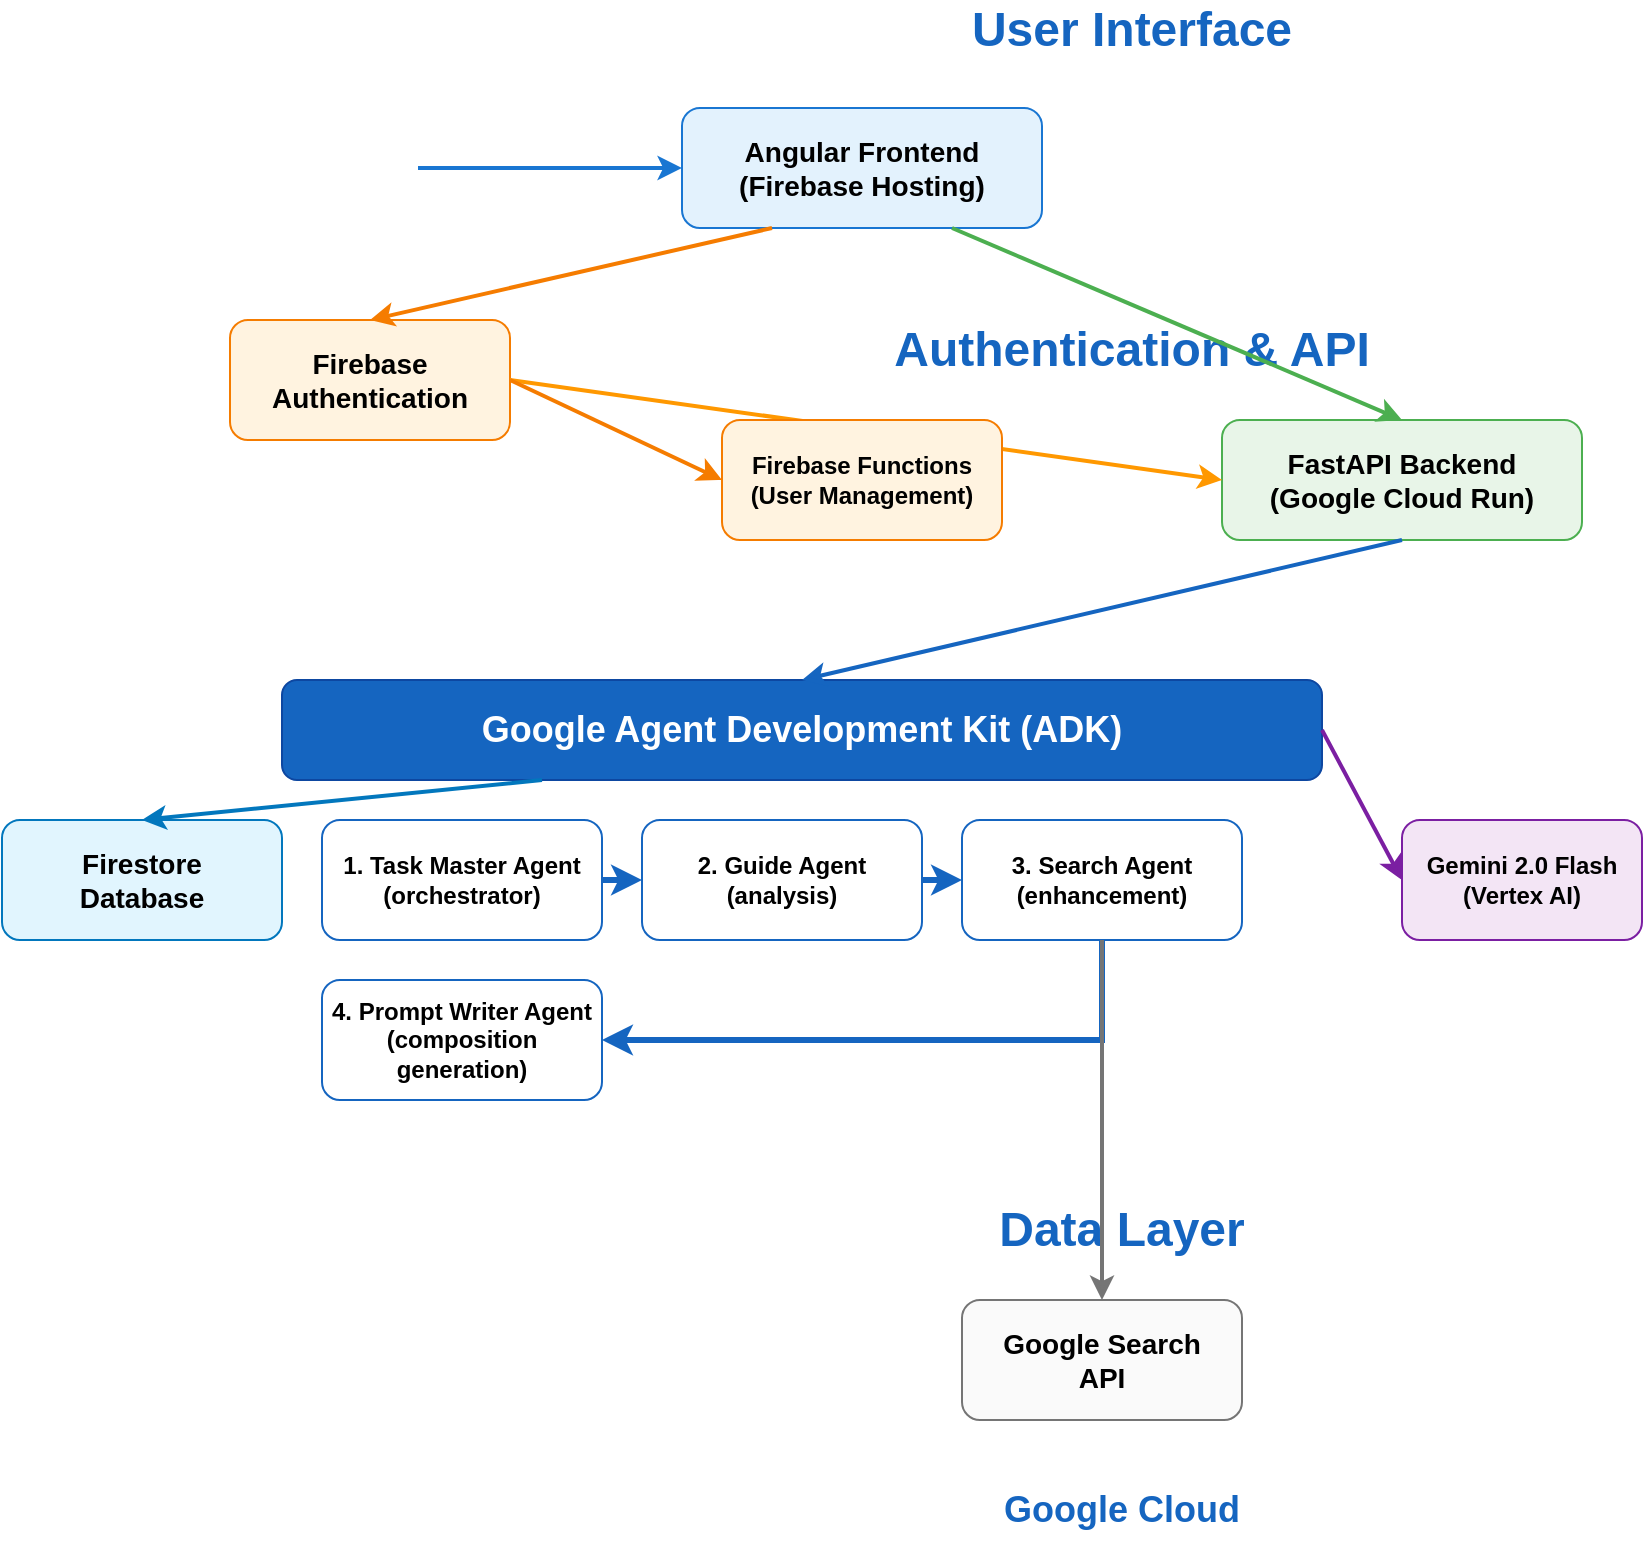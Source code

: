 <mxfile>
    <diagram name="82ndrop Architecture" id="82ndrop-architecture">
        <mxGraphModel dx="1251" dy="1853" grid="1" gridSize="10" guides="1" tooltips="1" connect="1" arrows="1" fold="1" page="1" pageScale="1" pageWidth="1169" pageHeight="827" math="0" shadow="0">
            <root>
                <mxCell id="0"/>
                <mxCell id="1" parent="0"/>
                <mxCell id="2" value="User Interface" style="text;html=1;strokeColor=none;fillColor=none;align=center;verticalAlign=middle;whiteSpace=wrap;rounded=0;fontSize=24;fontStyle=1;fontColor=#1565C0;" parent="1" vertex="1">
                    <mxGeometry x="485" y="40" width="200" height="30" as="geometry"/>
                </mxCell>
                <mxCell id="3" value="" style="shape=image;html=1;verticalAlign=top;verticalLabelPosition=bottom;labelBackgroundColor=#ffffff;imageAspect=0;aspect=fixed;image=https://cdn1.iconfinder.com/data/icons/user-pictures/100/unknown-128.png;fontSize=12;" parent="1" vertex="1">
                    <mxGeometry x="120" y="100" width="48" height="48" as="geometry"/>
                </mxCell>
                <mxCell id="4" value="" style="shape=image;html=1;verticalAlign=top;verticalLabelPosition=bottom;labelBackgroundColor=#ffffff;imageAspect=0;aspect=fixed;image=https://cdn4.iconfinder.com/data/icons/small-n-flat/24/monitor-128.png;fontSize=12;" parent="1" vertex="1">
                    <mxGeometry x="180" y="100" width="48" height="48" as="geometry"/>
                </mxCell>
                <mxCell id="5" value="Angular Frontend&#xa;(Firebase Hosting)" style="rounded=1;whiteSpace=wrap;html=1;fillColor=#E3F2FD;strokeColor=#1976D2;fontSize=14;fontStyle=1;" parent="1" vertex="1">
                    <mxGeometry x="360" y="94" width="180" height="60" as="geometry"/>
                </mxCell>
                <mxCell id="6" value="" style="endArrow=classic;html=1;rounded=0;exitX=1;exitY=0.5;exitDx=0;exitDy=0;entryX=0;entryY=0.5;entryDx=0;entryDy=0;strokeWidth=2;strokeColor=#1976D2;" parent="1" source="4" target="5" edge="1">
                    <mxGeometry width="50" height="50" relative="1" as="geometry">
                        <mxPoint x="520" y="300" as="sourcePoint"/>
                        <mxPoint x="570" y="250" as="targetPoint"/>
                    </mxGeometry>
                </mxCell>
                <mxCell id="7" value="Authentication &amp; API" style="text;html=1;strokeColor=none;fillColor=none;align=center;verticalAlign=middle;whiteSpace=wrap;rounded=0;fontSize=24;fontStyle=1;fontColor=#1565C0;" parent="1" vertex="1">
                    <mxGeometry x="465" y="200" width="240" height="30" as="geometry"/>
                </mxCell>
                <mxCell id="8" value="Firebase&#xa;Authentication" style="rounded=1;whiteSpace=wrap;html=1;fillColor=#FFF3E0;strokeColor=#F57C00;fontSize=14;fontStyle=1;" parent="1" vertex="1">
                    <mxGeometry x="134" y="200" width="140" height="60" as="geometry"/>
                </mxCell>
                <mxCell id="9" value="FastAPI Backend&#xa;(Google Cloud Run)" style="rounded=1;whiteSpace=wrap;html=1;fillColor=#E8F5E8;strokeColor=#4CAF50;fontSize=14;fontStyle=1;" parent="1" vertex="1">
                    <mxGeometry x="630" y="250" width="180" height="60" as="geometry"/>
                </mxCell>
                <mxCell id="10" value="" style="endArrow=classic;html=1;rounded=0;exitX=0.25;exitY=1;exitDx=0;exitDy=0;entryX=0.5;entryY=0;entryDx=0;entryDy=0;strokeWidth=2;strokeColor=#F57C00;" parent="1" source="5" target="8" edge="1">
                    <mxGeometry width="50" height="50" relative="1" as="geometry">
                        <mxPoint x="520" y="300" as="sourcePoint"/>
                        <mxPoint x="570" y="250" as="targetPoint"/>
                    </mxGeometry>
                </mxCell>
                <mxCell id="11" value="" style="endArrow=classic;html=1;rounded=0;exitX=0.75;exitY=1;exitDx=0;exitDy=0;entryX=0.5;entryY=0;entryDx=0;entryDy=0;strokeWidth=2;strokeColor=#4CAF50;" parent="1" source="5" target="9" edge="1">
                    <mxGeometry width="50" height="50" relative="1" as="geometry">
                        <mxPoint x="520" y="300" as="sourcePoint"/>
                        <mxPoint x="570" y="250" as="targetPoint"/>
                    </mxGeometry>
                </mxCell>
                <mxCell id="12" value="" style="endArrow=classic;html=1;rounded=0;exitX=1;exitY=0.5;exitDx=0;exitDy=0;entryX=0;entryY=0.5;entryDx=0;entryDy=0;strokeWidth=2;strokeColor=#FF9800;" parent="1" source="8" target="9" edge="1">
                    <mxGeometry width="50" height="50" relative="1" as="geometry">
                        <mxPoint x="520" y="300" as="sourcePoint"/>
                        <mxPoint x="570" y="250" as="targetPoint"/>
                    </mxGeometry>
                </mxCell>
                <mxCell id="13" value="Google Agent Development Kit (ADK)" style="rounded=1;whiteSpace=wrap;html=1;fillColor=#1565C0;strokeColor=#0D47A1;fontSize=18;fontStyle=1;fontColor=white;" parent="1" vertex="1">
                    <mxGeometry x="160" y="380" width="520" height="50" as="geometry"/>
                </mxCell>
                <mxCell id="14" value="1. Task Master Agent&#xa;(orchestrator)" style="rounded=1;whiteSpace=wrap;html=1;fillColor=#FFFFFF;strokeColor=#1565C0;fontSize=12;fontStyle=1;" parent="1" vertex="1">
                    <mxGeometry x="180" y="450" width="140" height="60" as="geometry"/>
                </mxCell>
                <mxCell id="15" value="2. Guide Agent&#xa;(analysis)" style="rounded=1;whiteSpace=wrap;html=1;fillColor=#FFFFFF;strokeColor=#1565C0;fontSize=12;fontStyle=1;" parent="1" vertex="1">
                    <mxGeometry x="340" y="450" width="140" height="60" as="geometry"/>
                </mxCell>
                <mxCell id="16" value="3. Search Agent&#xa;(enhancement)" style="rounded=1;whiteSpace=wrap;html=1;fillColor=#FFFFFF;strokeColor=#1565C0;fontSize=12;fontStyle=1;" parent="1" vertex="1">
                    <mxGeometry x="500" y="450" width="140" height="60" as="geometry"/>
                </mxCell>
                <mxCell id="17" value="4. Prompt Writer Agent&#xa;(composition generation)" style="rounded=1;whiteSpace=wrap;html=1;fillColor=#FFFFFF;strokeColor=#1565C0;fontSize=12;fontStyle=1;" parent="1" vertex="1">
                    <mxGeometry x="180" y="530" width="140" height="60" as="geometry"/>
                </mxCell>
                <mxCell id="18" value="" style="endArrow=classic;html=1;rounded=0;exitX=1;exitY=0.5;exitDx=0;exitDy=0;entryX=0;entryY=0.5;entryDx=0;entryDy=0;strokeWidth=3;strokeColor=#1565C0;" parent="1" source="14" target="15" edge="1">
                    <mxGeometry width="50" height="50" relative="1" as="geometry">
                        <mxPoint x="520" y="500" as="sourcePoint"/>
                        <mxPoint x="570" y="450" as="targetPoint"/>
                    </mxGeometry>
                </mxCell>
                <mxCell id="19" value="" style="endArrow=classic;html=1;rounded=0;exitX=1;exitY=0.5;exitDx=0;exitDy=0;entryX=0;entryY=0.5;entryDx=0;entryDy=0;strokeWidth=3;strokeColor=#1565C0;" parent="1" source="15" target="16" edge="1">
                    <mxGeometry width="50" height="50" relative="1" as="geometry">
                        <mxPoint x="520" y="500" as="sourcePoint"/>
                        <mxPoint x="570" y="450" as="targetPoint"/>
                    </mxGeometry>
                </mxCell>
                <mxCell id="20" value="" style="endArrow=classic;html=1;rounded=0;exitX=0.5;exitY=1;exitDx=0;exitDy=0;entryX=1;entryY=0.5;entryDx=0;entryDy=0;strokeWidth=3;strokeColor=#1565C0;" parent="1" source="16" target="17" edge="1">
                    <mxGeometry width="50" height="50" relative="1" as="geometry">
                        <mxPoint x="520" y="500" as="sourcePoint"/>
                        <mxPoint x="570" y="450" as="targetPoint"/>
                        <Array as="points">
                            <mxPoint x="570" y="560"/>
                        </Array>
                    </mxGeometry>
                </mxCell>
                <mxCell id="21" value="" style="endArrow=classic;html=1;rounded=0;exitX=0.5;exitY=1;exitDx=0;exitDy=0;entryX=0.5;entryY=0;entryDx=0;entryDy=0;strokeWidth=2;strokeColor=#1565C0;" parent="1" source="9" target="13" edge="1">
                    <mxGeometry width="50" height="50" relative="1" as="geometry">
                        <mxPoint x="520" y="400" as="sourcePoint"/>
                        <mxPoint x="570" y="350" as="targetPoint"/>
                    </mxGeometry>
                </mxCell>
                <mxCell id="22" value="Gemini 2.0 Flash&#xa;(Vertex AI)" style="rounded=1;whiteSpace=wrap;html=1;fillColor=#F3E5F5;strokeColor=#7B1FA2;fontSize=12;fontStyle=1;" parent="1" vertex="1">
                    <mxGeometry x="720" y="450" width="120" height="60" as="geometry"/>
                </mxCell>
                <mxCell id="23" value="" style="endArrow=classic;html=1;rounded=0;exitX=1;exitY=0.5;exitDx=0;exitDy=0;entryX=0;entryY=0.5;entryDx=0;entryDy=0;strokeWidth=2;strokeColor=#7B1FA2;" parent="1" source="13" target="22" edge="1">
                    <mxGeometry width="50" height="50" relative="1" as="geometry">
                        <mxPoint x="520" y="500" as="sourcePoint"/>
                        <mxPoint x="570" y="450" as="targetPoint"/>
                    </mxGeometry>
                </mxCell>
                <mxCell id="24" value="Data Layer" style="text;html=1;strokeColor=none;fillColor=none;align=center;verticalAlign=middle;whiteSpace=wrap;rounded=0;fontSize=24;fontStyle=1;fontColor=#1565C0;" parent="1" vertex="1">
                    <mxGeometry x="500" y="640" width="160" height="30" as="geometry"/>
                </mxCell>
                <mxCell id="25" value="Firestore&#xa;Database" style="rounded=1;whiteSpace=wrap;html=1;fillColor=#E1F5FE;strokeColor=#0277BD;fontSize=14;fontStyle=1;" parent="1" vertex="1">
                    <mxGeometry x="20" y="450" width="140" height="60" as="geometry"/>
                </mxCell>
                <mxCell id="26" value="Google Search&#xa;API" style="rounded=1;whiteSpace=wrap;html=1;fillColor=#FAFAFA;strokeColor=#757575;fontSize=14;fontStyle=1;" parent="1" vertex="1">
                    <mxGeometry x="500" y="690" width="140" height="60" as="geometry"/>
                </mxCell>
                <mxCell id="27" value="Firebase Functions&#xa;(User Management)" style="rounded=1;whiteSpace=wrap;html=1;fillColor=#FFF3E0;strokeColor=#F57C00;fontSize=12;fontStyle=1;" parent="1" vertex="1">
                    <mxGeometry x="380" y="250" width="140" height="60" as="geometry"/>
                </mxCell>
                <mxCell id="28" value="" style="endArrow=classic;html=1;rounded=0;exitX=1;exitY=0.5;exitDx=0;exitDy=0;entryX=0;entryY=0.5;entryDx=0;entryDy=0;strokeWidth=2;strokeColor=#F57C00;" parent="1" source="8" target="27" edge="1">
                    <mxGeometry width="50" height="50" relative="1" as="geometry">
                        <mxPoint x="520" y="300" as="sourcePoint"/>
                        <mxPoint x="570" y="250" as="targetPoint"/>
                    </mxGeometry>
                </mxCell>
                <mxCell id="29" value="" style="endArrow=classic;html=1;rounded=0;exitX=0.25;exitY=1;exitDx=0;exitDy=0;entryX=0.5;entryY=0;entryDx=0;entryDy=0;strokeWidth=2;strokeColor=#0277BD;" parent="1" source="13" target="25" edge="1">
                    <mxGeometry width="50" height="50" relative="1" as="geometry">
                        <mxPoint x="520" y="500" as="sourcePoint"/>
                        <mxPoint x="570" y="450" as="targetPoint"/>
                    </mxGeometry>
                </mxCell>
                <mxCell id="30" value="" style="endArrow=classic;html=1;rounded=0;exitX=0.5;exitY=1;exitDx=0;exitDy=0;entryX=0.5;entryY=0;entryDx=0;entryDy=0;strokeWidth=2;strokeColor=#757575;" parent="1" source="16" target="26" edge="1">
                    <mxGeometry width="50" height="50" relative="1" as="geometry">
                        <mxPoint x="520" y="600" as="sourcePoint"/>
                        <mxPoint x="570" y="550" as="targetPoint"/>
                    </mxGeometry>
                </mxCell>
                <mxCell id="31" value="Google Cloud" style="text;html=1;strokeColor=none;fillColor=none;align=center;verticalAlign=middle;whiteSpace=wrap;rounded=0;fontSize=18;fontStyle=1;fontColor=#1565C0;" parent="1" vertex="1">
                    <mxGeometry x="500" y="780" width="160" height="30" as="geometry"/>
                </mxCell>
            </root>
        </mxGraphModel>
    </diagram>
</mxfile>